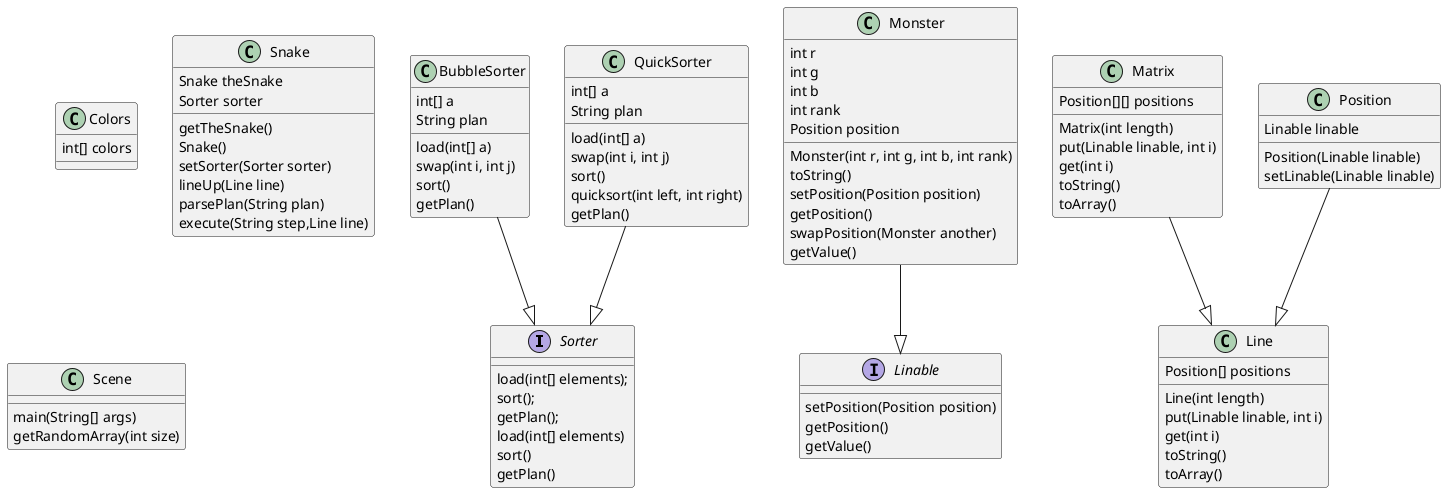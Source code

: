 @startuml

interface Sorter {

    load(int[] elements);
    sort();
    getPlan();

}

class BubbleSorter {

    int[] a
    String plan

    load(int[] a)
    swap(int i, int j)
    sort()
    getPlan()

}

class QuickSorter {

    int[] a
    String plan

    load(int[] a)
    swap(int i, int j)
    sort()
    quicksort(int left, int right)
    getPlan()

}

class Colors {

    int[] colors

}

class Snake {

    Snake theSnake
    Sorter sorter

    getTheSnake()
    Snake()
    setSorter(Sorter sorter)
    lineUp(Line line)
    parsePlan(String plan)
    execute(String step,Line line)

}

class Monster {

    int r
    int g
    int b
    int rank
    Position position

    Monster(int r, int g, int b, int rank)
    toString()
    setPosition(Position position)
    getPosition()
    swapPosition(Monster another)
    getValue()

}

interface Linable {

    setPosition(Position position)
    getPosition()
    getValue()

}

class Line {

    Position[] positions
    Line(int length)
    put(Linable linable, int i)
    get(int i)
    toString()
    toArray()

}

class Matrix {

    Position[][] positions
    Matrix(int length)
    put(Linable linable, int i)
    get(int i)
    toString()
    toArray()

}

class Position {

    Linable linable

    Position(Linable linable)
    setLinable(Linable linable)

}

class Scene {

    main(String[] args)
    getRandomArray(int size)

}

interface Sorter {

    load(int[] elements)
    sort()
    getPlan()
    
}

BubbleSorter --|> Sorter

QuickSorter --|> Sorter

Monster --|> Linable

Position --|> Line

Matrix --|> Line

@enduml